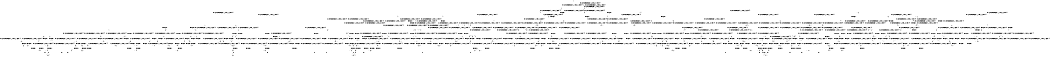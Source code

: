 digraph BCG {
size = "7, 10.5";
center = TRUE;
node [shape = circle];
0 [peripheries = 2];
0 -> 1 [label = "EX !0 !ATOMIC_EXCH_BRANCH (1, +1, TRUE, +0, 3, TRUE) !{0}"];
0 -> 2 [label = "EX !2 !ATOMIC_EXCH_BRANCH (1, +0, TRUE, +0, 1, TRUE) !{0}"];
0 -> 3 [label = "EX !1 !ATOMIC_EXCH_BRANCH (1, +1, TRUE, +0, 2, TRUE) !{0}"];
0 -> 4 [label = "EX !0 !ATOMIC_EXCH_BRANCH (1, +1, TRUE, +0, 3, TRUE) !{0}"];
1 -> 5 [label = "EX !2 !ATOMIC_EXCH_BRANCH (1, +0, TRUE, +0, 1, FALSE) !{0}"];
1 -> 6 [label = "EX !1 !ATOMIC_EXCH_BRANCH (1, +1, TRUE, +0, 2, FALSE) !{0}"];
1 -> 7 [label = "TERMINATE !0"];
2 -> 2 [label = "EX !2 !ATOMIC_EXCH_BRANCH (1, +0, TRUE, +0, 1, TRUE) !{0}"];
2 -> 8 [label = "EX !0 !ATOMIC_EXCH_BRANCH (1, +1, TRUE, +0, 3, TRUE) !{0}"];
2 -> 9 [label = "EX !1 !ATOMIC_EXCH_BRANCH (1, +1, TRUE, +0, 2, TRUE) !{0}"];
2 -> 10 [label = "EX !0 !ATOMIC_EXCH_BRANCH (1, +1, TRUE, +0, 3, TRUE) !{0}"];
3 -> 11 [label = "EX !0 !ATOMIC_EXCH_BRANCH (1, +1, TRUE, +0, 3, FALSE) !{0}"];
3 -> 12 [label = "EX !2 !ATOMIC_EXCH_BRANCH (1, +0, TRUE, +0, 1, FALSE) !{0}"];
3 -> 13 [label = "TERMINATE !1"];
3 -> 14 [label = "EX !0 !ATOMIC_EXCH_BRANCH (1, +1, TRUE, +0, 3, FALSE) !{0}"];
4 -> 15 [label = "EX !2 !ATOMIC_EXCH_BRANCH (1, +0, TRUE, +0, 1, FALSE) !{0}"];
4 -> 16 [label = "EX !1 !ATOMIC_EXCH_BRANCH (1, +1, TRUE, +0, 2, FALSE) !{0}"];
4 -> 17 [label = "TERMINATE !0"];
5 -> 18 [label = "EX !1 !ATOMIC_EXCH_BRANCH (1, +1, TRUE, +0, 2, TRUE) !{0}"];
5 -> 19 [label = "TERMINATE !0"];
5 -> 20 [label = "TERMINATE !2"];
6 -> 21 [label = "EX !2 !ATOMIC_EXCH_BRANCH (1, +0, TRUE, +0, 1, FALSE) !{0}"];
6 -> 22 [label = "TERMINATE !0"];
6 -> 23 [label = "TERMINATE !1"];
7 -> 24 [label = "EX !2 !ATOMIC_EXCH_BRANCH (1, +0, TRUE, +0, 1, FALSE) !{1}"];
7 -> 25 [label = "EX !1 !ATOMIC_EXCH_BRANCH (1, +1, TRUE, +0, 2, FALSE) !{1}"];
7 -> 26 [label = "EX !1 !ATOMIC_EXCH_BRANCH (1, +1, TRUE, +0, 2, FALSE) !{1}"];
8 -> 5 [label = "EX !2 !ATOMIC_EXCH_BRANCH (1, +0, TRUE, +0, 1, FALSE) !{0}"];
8 -> 27 [label = "EX !1 !ATOMIC_EXCH_BRANCH (1, +1, TRUE, +0, 2, FALSE) !{0}"];
8 -> 28 [label = "TERMINATE !0"];
9 -> 12 [label = "EX !2 !ATOMIC_EXCH_BRANCH (1, +0, TRUE, +0, 1, FALSE) !{0}"];
9 -> 29 [label = "EX !0 !ATOMIC_EXCH_BRANCH (1, +1, TRUE, +0, 3, FALSE) !{0}"];
9 -> 30 [label = "TERMINATE !1"];
9 -> 31 [label = "EX !0 !ATOMIC_EXCH_BRANCH (1, +1, TRUE, +0, 3, FALSE) !{0}"];
10 -> 15 [label = "EX !2 !ATOMIC_EXCH_BRANCH (1, +0, TRUE, +0, 1, FALSE) !{0}"];
10 -> 32 [label = "EX !1 !ATOMIC_EXCH_BRANCH (1, +1, TRUE, +0, 2, FALSE) !{0}"];
10 -> 33 [label = "TERMINATE !0"];
11 -> 34 [label = "EX !0 !ATOMIC_EXCH_BRANCH (1, +0, TRUE, +1, 1, TRUE) !{0}"];
11 -> 35 [label = "EX !2 !ATOMIC_EXCH_BRANCH (1, +0, TRUE, +0, 1, FALSE) !{0}"];
11 -> 36 [label = "TERMINATE !1"];
11 -> 37 [label = "EX !0 !ATOMIC_EXCH_BRANCH (1, +0, TRUE, +1, 1, TRUE) !{0}"];
12 -> 18 [label = "EX !0 !ATOMIC_EXCH_BRANCH (1, +1, TRUE, +0, 3, TRUE) !{0}"];
12 -> 38 [label = "TERMINATE !2"];
12 -> 39 [label = "TERMINATE !1"];
12 -> 40 [label = "EX !0 !ATOMIC_EXCH_BRANCH (1, +1, TRUE, +0, 3, TRUE) !{0}"];
13 -> 41 [label = "EX !0 !ATOMIC_EXCH_BRANCH (1, +1, TRUE, +0, 3, FALSE) !{0}"];
13 -> 42 [label = "EX !2 !ATOMIC_EXCH_BRANCH (1, +0, TRUE, +0, 1, FALSE) !{0}"];
13 -> 43 [label = "EX !0 !ATOMIC_EXCH_BRANCH (1, +1, TRUE, +0, 3, FALSE) !{0}"];
14 -> 44 [label = "EX !2 !ATOMIC_EXCH_BRANCH (1, +0, TRUE, +0, 1, FALSE) !{0}"];
14 -> 45 [label = "TERMINATE !1"];
14 -> 37 [label = "EX !0 !ATOMIC_EXCH_BRANCH (1, +0, TRUE, +1, 1, TRUE) !{0}"];
15 -> 40 [label = "EX !1 !ATOMIC_EXCH_BRANCH (1, +1, TRUE, +0, 2, TRUE) !{0}"];
15 -> 46 [label = "TERMINATE !0"];
15 -> 47 [label = "TERMINATE !2"];
16 -> 48 [label = "EX !2 !ATOMIC_EXCH_BRANCH (1, +0, TRUE, +0, 1, FALSE) !{0}"];
16 -> 49 [label = "TERMINATE !0"];
16 -> 50 [label = "TERMINATE !1"];
17 -> 51 [label = "EX !2 !ATOMIC_EXCH_BRANCH (1, +0, TRUE, +0, 1, FALSE) !{1}"];
17 -> 52 [label = "EX !1 !ATOMIC_EXCH_BRANCH (1, +1, TRUE, +0, 2, FALSE) !{1}"];
18 -> 53 [label = "TERMINATE !0"];
18 -> 54 [label = "TERMINATE !2"];
18 -> 55 [label = "TERMINATE !1"];
19 -> 56 [label = "EX !1 !ATOMIC_EXCH_BRANCH (1, +1, TRUE, +0, 2, TRUE) !{1}"];
19 -> 57 [label = "TERMINATE !2"];
19 -> 58 [label = "EX !1 !ATOMIC_EXCH_BRANCH (1, +1, TRUE, +0, 2, TRUE) !{1}"];
20 -> 59 [label = "EX !1 !ATOMIC_EXCH_BRANCH (1, +1, TRUE, +0, 2, TRUE) !{0}"];
20 -> 60 [label = "TERMINATE !0"];
21 -> 61 [label = "TERMINATE !0"];
21 -> 62 [label = "TERMINATE !2"];
21 -> 63 [label = "TERMINATE !1"];
22 -> 64 [label = "EX !2 !ATOMIC_EXCH_BRANCH (1, +0, TRUE, +0, 1, FALSE) !{1}"];
22 -> 65 [label = "TERMINATE !1"];
23 -> 66 [label = "EX !2 !ATOMIC_EXCH_BRANCH (1, +0, TRUE, +0, 1, FALSE) !{0}"];
23 -> 67 [label = "TERMINATE !0"];
24 -> 56 [label = "EX !1 !ATOMIC_EXCH_BRANCH (1, +1, TRUE, +0, 2, TRUE) !{1}"];
24 -> 57 [label = "TERMINATE !2"];
24 -> 58 [label = "EX !1 !ATOMIC_EXCH_BRANCH (1, +1, TRUE, +0, 2, TRUE) !{1}"];
25 -> 64 [label = "EX !2 !ATOMIC_EXCH_BRANCH (1, +0, TRUE, +0, 1, FALSE) !{1}"];
25 -> 65 [label = "TERMINATE !1"];
26 -> 68 [label = "EX !2 !ATOMIC_EXCH_BRANCH (1, +0, TRUE, +0, 1, FALSE) !{1}"];
26 -> 69 [label = "TERMINATE !1"];
27 -> 21 [label = "EX !2 !ATOMIC_EXCH_BRANCH (1, +0, TRUE, +0, 1, FALSE) !{0}"];
27 -> 70 [label = "TERMINATE !0"];
27 -> 71 [label = "TERMINATE !1"];
28 -> 24 [label = "EX !2 !ATOMIC_EXCH_BRANCH (1, +0, TRUE, +0, 1, FALSE) !{1}"];
28 -> 72 [label = "EX !1 !ATOMIC_EXCH_BRANCH (1, +1, TRUE, +0, 2, FALSE) !{1}"];
28 -> 73 [label = "EX !1 !ATOMIC_EXCH_BRANCH (1, +1, TRUE, +0, 2, FALSE) !{1}"];
29 -> 74 [label = "EX !0 !ATOMIC_EXCH_BRANCH (1, +0, TRUE, +1, 1, TRUE) !{0}"];
29 -> 35 [label = "EX !2 !ATOMIC_EXCH_BRANCH (1, +0, TRUE, +0, 1, FALSE) !{0}"];
29 -> 75 [label = "TERMINATE !1"];
29 -> 76 [label = "EX !0 !ATOMIC_EXCH_BRANCH (1, +0, TRUE, +1, 1, TRUE) !{0}"];
30 -> 42 [label = "EX !2 !ATOMIC_EXCH_BRANCH (1, +0, TRUE, +0, 1, FALSE) !{0}"];
30 -> 77 [label = "EX !0 !ATOMIC_EXCH_BRANCH (1, +1, TRUE, +0, 3, FALSE) !{0}"];
30 -> 78 [label = "EX !0 !ATOMIC_EXCH_BRANCH (1, +1, TRUE, +0, 3, FALSE) !{0}"];
31 -> 44 [label = "EX !2 !ATOMIC_EXCH_BRANCH (1, +0, TRUE, +0, 1, FALSE) !{0}"];
31 -> 79 [label = "TERMINATE !1"];
31 -> 76 [label = "EX !0 !ATOMIC_EXCH_BRANCH (1, +0, TRUE, +1, 1, TRUE) !{0}"];
32 -> 48 [label = "EX !2 !ATOMIC_EXCH_BRANCH (1, +0, TRUE, +0, 1, FALSE) !{0}"];
32 -> 80 [label = "TERMINATE !0"];
32 -> 81 [label = "TERMINATE !1"];
33 -> 51 [label = "EX !2 !ATOMIC_EXCH_BRANCH (1, +0, TRUE, +0, 1, FALSE) !{1}"];
33 -> 82 [label = "EX !1 !ATOMIC_EXCH_BRANCH (1, +1, TRUE, +0, 2, FALSE) !{1}"];
34 -> 83 [label = "EX !0 !ATOMIC_EXCH_BRANCH (1, +1, TRUE, +0, 3, TRUE) !{0}"];
34 -> 84 [label = "EX !2 !ATOMIC_EXCH_BRANCH (1, +0, TRUE, +0, 1, TRUE) !{0}"];
34 -> 85 [label = "TERMINATE !1"];
34 -> 86 [label = "EX !0 !ATOMIC_EXCH_BRANCH (1, +1, TRUE, +0, 3, TRUE) !{0}"];
35 -> 87 [label = "EX !0 !ATOMIC_EXCH_BRANCH (1, +0, TRUE, +1, 1, FALSE) !{0}"];
35 -> 88 [label = "TERMINATE !2"];
35 -> 89 [label = "TERMINATE !1"];
35 -> 90 [label = "EX !0 !ATOMIC_EXCH_BRANCH (1, +0, TRUE, +1, 1, FALSE) !{0}"];
36 -> 91 [label = "EX !0 !ATOMIC_EXCH_BRANCH (1, +0, TRUE, +1, 1, TRUE) !{0}"];
36 -> 92 [label = "EX !2 !ATOMIC_EXCH_BRANCH (1, +0, TRUE, +0, 1, FALSE) !{0}"];
36 -> 93 [label = "EX !0 !ATOMIC_EXCH_BRANCH (1, +0, TRUE, +1, 1, TRUE) !{0}"];
37 -> 94 [label = "EX !2 !ATOMIC_EXCH_BRANCH (1, +0, TRUE, +0, 1, TRUE) !{0}"];
37 -> 95 [label = "TERMINATE !1"];
37 -> 86 [label = "EX !0 !ATOMIC_EXCH_BRANCH (1, +1, TRUE, +0, 3, TRUE) !{0}"];
38 -> 59 [label = "EX !0 !ATOMIC_EXCH_BRANCH (1, +1, TRUE, +0, 3, TRUE) !{0}"];
38 -> 96 [label = "TERMINATE !1"];
38 -> 97 [label = "EX !0 !ATOMIC_EXCH_BRANCH (1, +1, TRUE, +0, 3, TRUE) !{0}"];
39 -> 98 [label = "EX !0 !ATOMIC_EXCH_BRANCH (1, +1, TRUE, +0, 3, TRUE) !{0}"];
39 -> 99 [label = "TERMINATE !2"];
39 -> 100 [label = "EX !0 !ATOMIC_EXCH_BRANCH (1, +1, TRUE, +0, 3, TRUE) !{0}"];
40 -> 101 [label = "TERMINATE !0"];
40 -> 102 [label = "TERMINATE !2"];
40 -> 103 [label = "TERMINATE !1"];
41 -> 91 [label = "EX !0 !ATOMIC_EXCH_BRANCH (1, +0, TRUE, +1, 1, TRUE) !{0}"];
41 -> 92 [label = "EX !2 !ATOMIC_EXCH_BRANCH (1, +0, TRUE, +0, 1, FALSE) !{0}"];
41 -> 93 [label = "EX !0 !ATOMIC_EXCH_BRANCH (1, +0, TRUE, +1, 1, TRUE) !{0}"];
42 -> 98 [label = "EX !0 !ATOMIC_EXCH_BRANCH (1, +1, TRUE, +0, 3, TRUE) !{0}"];
42 -> 99 [label = "TERMINATE !2"];
42 -> 100 [label = "EX !0 !ATOMIC_EXCH_BRANCH (1, +1, TRUE, +0, 3, TRUE) !{0}"];
43 -> 104 [label = "EX !2 !ATOMIC_EXCH_BRANCH (1, +0, TRUE, +0, 1, FALSE) !{0}"];
43 -> 93 [label = "EX !0 !ATOMIC_EXCH_BRANCH (1, +0, TRUE, +1, 1, TRUE) !{0}"];
44 -> 105 [label = "TERMINATE !2"];
44 -> 106 [label = "TERMINATE !1"];
44 -> 90 [label = "EX !0 !ATOMIC_EXCH_BRANCH (1, +0, TRUE, +1, 1, FALSE) !{0}"];
45 -> 104 [label = "EX !2 !ATOMIC_EXCH_BRANCH (1, +0, TRUE, +0, 1, FALSE) !{0}"];
45 -> 93 [label = "EX !0 !ATOMIC_EXCH_BRANCH (1, +0, TRUE, +1, 1, TRUE) !{0}"];
46 -> 107 [label = "EX !1 !ATOMIC_EXCH_BRANCH (1, +1, TRUE, +0, 2, TRUE) !{1}"];
46 -> 108 [label = "TERMINATE !2"];
47 -> 97 [label = "EX !1 !ATOMIC_EXCH_BRANCH (1, +1, TRUE, +0, 2, TRUE) !{0}"];
47 -> 109 [label = "TERMINATE !0"];
48 -> 110 [label = "TERMINATE !0"];
48 -> 111 [label = "TERMINATE !2"];
48 -> 112 [label = "TERMINATE !1"];
49 -> 113 [label = "EX !2 !ATOMIC_EXCH_BRANCH (1, +0, TRUE, +0, 1, FALSE) !{1}"];
49 -> 114 [label = "TERMINATE !1"];
50 -> 115 [label = "EX !2 !ATOMIC_EXCH_BRANCH (1, +0, TRUE, +0, 1, FALSE) !{0}"];
50 -> 116 [label = "TERMINATE !0"];
51 -> 107 [label = "EX !1 !ATOMIC_EXCH_BRANCH (1, +1, TRUE, +0, 2, TRUE) !{1}"];
51 -> 108 [label = "TERMINATE !2"];
52 -> 113 [label = "EX !2 !ATOMIC_EXCH_BRANCH (1, +0, TRUE, +0, 1, FALSE) !{1}"];
52 -> 114 [label = "TERMINATE !1"];
53 -> 117 [label = "TERMINATE !2"];
53 -> 118 [label = "TERMINATE !1"];
54 -> 119 [label = "TERMINATE !0"];
54 -> 120 [label = "TERMINATE !1"];
55 -> 121 [label = "TERMINATE !0"];
55 -> 122 [label = "TERMINATE !2"];
56 -> 117 [label = "TERMINATE !2"];
56 -> 118 [label = "TERMINATE !1"];
57 -> 123 [label = "EX !1 !ATOMIC_EXCH_BRANCH (1, +1, TRUE, +0, 2, TRUE) !{1}"];
57 -> 124 [label = "EX !1 !ATOMIC_EXCH_BRANCH (1, +1, TRUE, +0, 2, TRUE) !{1}"];
58 -> 125 [label = "TERMINATE !2"];
58 -> 126 [label = "TERMINATE !1"];
59 -> 119 [label = "TERMINATE !0"];
59 -> 120 [label = "TERMINATE !1"];
60 -> 127 [label = "EX !1 !ATOMIC_EXCH_BRANCH (1, +1, TRUE, +0, 2, TRUE) !{2}"];
61 -> 128 [label = "TERMINATE !2"];
61 -> 129 [label = "TERMINATE !1"];
62 -> 130 [label = "TERMINATE !0"];
62 -> 131 [label = "TERMINATE !1"];
63 -> 132 [label = "TERMINATE !0"];
63 -> 133 [label = "TERMINATE !2"];
64 -> 128 [label = "TERMINATE !2"];
64 -> 129 [label = "TERMINATE !1"];
65 -> 134 [label = "EX !2 !ATOMIC_EXCH_BRANCH (1, +0, TRUE, +0, 1, FALSE) !{2}"];
65 -> 135 [label = "EX !2 !ATOMIC_EXCH_BRANCH (1, +0, TRUE, +0, 1, FALSE) !{2}"];
66 -> 132 [label = "TERMINATE !0"];
66 -> 133 [label = "TERMINATE !2"];
67 -> 134 [label = "EX !2 !ATOMIC_EXCH_BRANCH (1, +0, TRUE, +0, 1, FALSE) !{2}"];
67 -> 135 [label = "EX !2 !ATOMIC_EXCH_BRANCH (1, +0, TRUE, +0, 1, FALSE) !{2}"];
68 -> 136 [label = "TERMINATE !2"];
68 -> 137 [label = "TERMINATE !1"];
69 -> 138 [label = "EX !2 !ATOMIC_EXCH_BRANCH (1, +0, TRUE, +0, 1, FALSE) !{2}"];
70 -> 64 [label = "EX !2 !ATOMIC_EXCH_BRANCH (1, +0, TRUE, +0, 1, FALSE) !{1}"];
70 -> 139 [label = "TERMINATE !1"];
71 -> 66 [label = "EX !2 !ATOMIC_EXCH_BRANCH (1, +0, TRUE, +0, 1, FALSE) !{0}"];
71 -> 140 [label = "TERMINATE !0"];
72 -> 64 [label = "EX !2 !ATOMIC_EXCH_BRANCH (1, +0, TRUE, +0, 1, FALSE) !{1}"];
72 -> 139 [label = "TERMINATE !1"];
73 -> 68 [label = "EX !2 !ATOMIC_EXCH_BRANCH (1, +0, TRUE, +0, 1, FALSE) !{1}"];
73 -> 141 [label = "TERMINATE !1"];
74 -> 142 [label = "EX !0 !ATOMIC_EXCH_BRANCH (1, +1, TRUE, +0, 3, TRUE) !{0}"];
74 -> 84 [label = "EX !2 !ATOMIC_EXCH_BRANCH (1, +0, TRUE, +0, 1, TRUE) !{0}"];
74 -> 143 [label = "TERMINATE !1"];
74 -> 144 [label = "EX !0 !ATOMIC_EXCH_BRANCH (1, +1, TRUE, +0, 3, TRUE) !{0}"];
75 -> 145 [label = "EX !0 !ATOMIC_EXCH_BRANCH (1, +0, TRUE, +1, 1, TRUE) !{0}"];
75 -> 92 [label = "EX !2 !ATOMIC_EXCH_BRANCH (1, +0, TRUE, +0, 1, FALSE) !{0}"];
75 -> 146 [label = "EX !0 !ATOMIC_EXCH_BRANCH (1, +0, TRUE, +1, 1, TRUE) !{0}"];
76 -> 94 [label = "EX !2 !ATOMIC_EXCH_BRANCH (1, +0, TRUE, +0, 1, TRUE) !{0}"];
76 -> 147 [label = "TERMINATE !1"];
76 -> 144 [label = "EX !0 !ATOMIC_EXCH_BRANCH (1, +1, TRUE, +0, 3, TRUE) !{0}"];
77 -> 145 [label = "EX !0 !ATOMIC_EXCH_BRANCH (1, +0, TRUE, +1, 1, TRUE) !{0}"];
77 -> 92 [label = "EX !2 !ATOMIC_EXCH_BRANCH (1, +0, TRUE, +0, 1, FALSE) !{0}"];
77 -> 146 [label = "EX !0 !ATOMIC_EXCH_BRANCH (1, +0, TRUE, +1, 1, TRUE) !{0}"];
78 -> 104 [label = "EX !2 !ATOMIC_EXCH_BRANCH (1, +0, TRUE, +0, 1, FALSE) !{0}"];
78 -> 146 [label = "EX !0 !ATOMIC_EXCH_BRANCH (1, +0, TRUE, +1, 1, TRUE) !{0}"];
79 -> 104 [label = "EX !2 !ATOMIC_EXCH_BRANCH (1, +0, TRUE, +0, 1, FALSE) !{0}"];
79 -> 146 [label = "EX !0 !ATOMIC_EXCH_BRANCH (1, +0, TRUE, +1, 1, TRUE) !{0}"];
80 -> 113 [label = "EX !2 !ATOMIC_EXCH_BRANCH (1, +0, TRUE, +0, 1, FALSE) !{1}"];
80 -> 148 [label = "TERMINATE !1"];
81 -> 115 [label = "EX !2 !ATOMIC_EXCH_BRANCH (1, +0, TRUE, +0, 1, FALSE) !{0}"];
81 -> 149 [label = "TERMINATE !0"];
82 -> 113 [label = "EX !2 !ATOMIC_EXCH_BRANCH (1, +0, TRUE, +0, 1, FALSE) !{1}"];
82 -> 148 [label = "TERMINATE !1"];
83 -> 21 [label = "EX !2 !ATOMIC_EXCH_BRANCH (1, +0, TRUE, +0, 1, FALSE) !{0}"];
83 -> 22 [label = "TERMINATE !0"];
83 -> 23 [label = "TERMINATE !1"];
84 -> 142 [label = "EX !0 !ATOMIC_EXCH_BRANCH (1, +1, TRUE, +0, 3, TRUE) !{0}"];
84 -> 84 [label = "EX !2 !ATOMIC_EXCH_BRANCH (1, +0, TRUE, +0, 1, TRUE) !{0}"];
84 -> 143 [label = "TERMINATE !1"];
84 -> 144 [label = "EX !0 !ATOMIC_EXCH_BRANCH (1, +1, TRUE, +0, 3, TRUE) !{0}"];
85 -> 150 [label = "EX !0 !ATOMIC_EXCH_BRANCH (1, +1, TRUE, +0, 3, TRUE) !{0}"];
85 -> 151 [label = "EX !2 !ATOMIC_EXCH_BRANCH (1, +0, TRUE, +0, 1, TRUE) !{0}"];
85 -> 152 [label = "EX !0 !ATOMIC_EXCH_BRANCH (1, +1, TRUE, +0, 3, TRUE) !{0}"];
86 -> 48 [label = "EX !2 !ATOMIC_EXCH_BRANCH (1, +0, TRUE, +0, 1, FALSE) !{0}"];
86 -> 49 [label = "TERMINATE !0"];
86 -> 50 [label = "TERMINATE !1"];
87 -> 61 [label = "TERMINATE !0"];
87 -> 62 [label = "TERMINATE !2"];
87 -> 63 [label = "TERMINATE !1"];
88 -> 153 [label = "EX !0 !ATOMIC_EXCH_BRANCH (1, +0, TRUE, +1, 1, FALSE) !{0}"];
88 -> 154 [label = "TERMINATE !1"];
88 -> 155 [label = "EX !0 !ATOMIC_EXCH_BRANCH (1, +0, TRUE, +1, 1, FALSE) !{0}"];
89 -> 156 [label = "EX !0 !ATOMIC_EXCH_BRANCH (1, +0, TRUE, +1, 1, FALSE) !{0}"];
89 -> 157 [label = "TERMINATE !2"];
89 -> 158 [label = "EX !0 !ATOMIC_EXCH_BRANCH (1, +0, TRUE, +1, 1, FALSE) !{0}"];
90 -> 110 [label = "TERMINATE !0"];
90 -> 111 [label = "TERMINATE !2"];
90 -> 112 [label = "TERMINATE !1"];
91 -> 150 [label = "EX !0 !ATOMIC_EXCH_BRANCH (1, +1, TRUE, +0, 3, TRUE) !{0}"];
91 -> 151 [label = "EX !2 !ATOMIC_EXCH_BRANCH (1, +0, TRUE, +0, 1, TRUE) !{0}"];
91 -> 152 [label = "EX !0 !ATOMIC_EXCH_BRANCH (1, +1, TRUE, +0, 3, TRUE) !{0}"];
92 -> 156 [label = "EX !0 !ATOMIC_EXCH_BRANCH (1, +0, TRUE, +1, 1, FALSE) !{0}"];
92 -> 157 [label = "TERMINATE !2"];
92 -> 158 [label = "EX !0 !ATOMIC_EXCH_BRANCH (1, +0, TRUE, +1, 1, FALSE) !{0}"];
93 -> 159 [label = "EX !2 !ATOMIC_EXCH_BRANCH (1, +0, TRUE, +0, 1, TRUE) !{0}"];
93 -> 152 [label = "EX !0 !ATOMIC_EXCH_BRANCH (1, +1, TRUE, +0, 3, TRUE) !{0}"];
94 -> 94 [label = "EX !2 !ATOMIC_EXCH_BRANCH (1, +0, TRUE, +0, 1, TRUE) !{0}"];
94 -> 147 [label = "TERMINATE !1"];
94 -> 144 [label = "EX !0 !ATOMIC_EXCH_BRANCH (1, +1, TRUE, +0, 3, TRUE) !{0}"];
95 -> 159 [label = "EX !2 !ATOMIC_EXCH_BRANCH (1, +0, TRUE, +0, 1, TRUE) !{0}"];
95 -> 152 [label = "EX !0 !ATOMIC_EXCH_BRANCH (1, +1, TRUE, +0, 3, TRUE) !{0}"];
96 -> 160 [label = "EX !0 !ATOMIC_EXCH_BRANCH (1, +1, TRUE, +0, 3, TRUE) !{0}"];
96 -> 161 [label = "EX !0 !ATOMIC_EXCH_BRANCH (1, +1, TRUE, +0, 3, TRUE) !{0}"];
97 -> 162 [label = "TERMINATE !0"];
97 -> 163 [label = "TERMINATE !1"];
98 -> 121 [label = "TERMINATE !0"];
98 -> 122 [label = "TERMINATE !2"];
99 -> 160 [label = "EX !0 !ATOMIC_EXCH_BRANCH (1, +1, TRUE, +0, 3, TRUE) !{0}"];
99 -> 161 [label = "EX !0 !ATOMIC_EXCH_BRANCH (1, +1, TRUE, +0, 3, TRUE) !{0}"];
100 -> 164 [label = "TERMINATE !0"];
100 -> 165 [label = "TERMINATE !2"];
101 -> 166 [label = "TERMINATE !2"];
101 -> 167 [label = "TERMINATE !1"];
102 -> 162 [label = "TERMINATE !0"];
102 -> 163 [label = "TERMINATE !1"];
103 -> 164 [label = "TERMINATE !0"];
103 -> 165 [label = "TERMINATE !2"];
104 -> 168 [label = "TERMINATE !2"];
104 -> 158 [label = "EX !0 !ATOMIC_EXCH_BRANCH (1, +0, TRUE, +1, 1, FALSE) !{0}"];
105 -> 169 [label = "TERMINATE !1"];
105 -> 155 [label = "EX !0 !ATOMIC_EXCH_BRANCH (1, +0, TRUE, +1, 1, FALSE) !{0}"];
106 -> 168 [label = "TERMINATE !2"];
106 -> 158 [label = "EX !0 !ATOMIC_EXCH_BRANCH (1, +0, TRUE, +1, 1, FALSE) !{0}"];
107 -> 166 [label = "TERMINATE !2"];
107 -> 167 [label = "TERMINATE !1"];
108 -> 170 [label = "EX !1 !ATOMIC_EXCH_BRANCH (1, +1, TRUE, +0, 2, TRUE) !{1}"];
109 -> 171 [label = "EX !1 !ATOMIC_EXCH_BRANCH (1, +1, TRUE, +0, 2, TRUE) !{2}"];
110 -> 172 [label = "TERMINATE !2"];
110 -> 173 [label = "TERMINATE !1"];
111 -> 174 [label = "TERMINATE !0"];
111 -> 175 [label = "TERMINATE !1"];
112 -> 176 [label = "TERMINATE !0"];
112 -> 177 [label = "TERMINATE !2"];
113 -> 172 [label = "TERMINATE !2"];
113 -> 173 [label = "TERMINATE !1"];
114 -> 178 [label = "EX !2 !ATOMIC_EXCH_BRANCH (1, +0, TRUE, +0, 1, FALSE) !{2}"];
115 -> 176 [label = "TERMINATE !0"];
115 -> 177 [label = "TERMINATE !2"];
116 -> 178 [label = "EX !2 !ATOMIC_EXCH_BRANCH (1, +0, TRUE, +0, 1, FALSE) !{2}"];
117 -> 179 [label = "TERMINATE !1"];
118 -> 180 [label = "TERMINATE !2"];
119 -> 181 [label = "TERMINATE !1"];
120 -> 182 [label = "TERMINATE !0"];
121 -> 180 [label = "TERMINATE !2"];
122 -> 182 [label = "TERMINATE !0"];
123 -> 179 [label = "TERMINATE !1"];
124 -> 183 [label = "TERMINATE !1"];
125 -> 183 [label = "TERMINATE !1"];
126 -> 184 [label = "TERMINATE !2"];
127 -> 181 [label = "TERMINATE !1"];
128 -> 185 [label = "TERMINATE !1"];
129 -> 186 [label = "TERMINATE !2"];
130 -> 187 [label = "TERMINATE !1"];
131 -> 188 [label = "TERMINATE !0"];
132 -> 186 [label = "TERMINATE !2"];
133 -> 188 [label = "TERMINATE !0"];
134 -> 186 [label = "TERMINATE !2"];
135 -> 189 [label = "TERMINATE !2"];
136 -> 190 [label = "TERMINATE !1"];
137 -> 191 [label = "TERMINATE !2"];
138 -> 191 [label = "TERMINATE !2"];
139 -> 134 [label = "EX !2 !ATOMIC_EXCH_BRANCH (1, +0, TRUE, +0, 1, FALSE) !{2}"];
139 -> 135 [label = "EX !2 !ATOMIC_EXCH_BRANCH (1, +0, TRUE, +0, 1, FALSE) !{2}"];
140 -> 134 [label = "EX !2 !ATOMIC_EXCH_BRANCH (1, +0, TRUE, +0, 1, FALSE) !{2}"];
140 -> 135 [label = "EX !2 !ATOMIC_EXCH_BRANCH (1, +0, TRUE, +0, 1, FALSE) !{2}"];
141 -> 138 [label = "EX !2 !ATOMIC_EXCH_BRANCH (1, +0, TRUE, +0, 1, FALSE) !{2}"];
142 -> 21 [label = "EX !2 !ATOMIC_EXCH_BRANCH (1, +0, TRUE, +0, 1, FALSE) !{0}"];
142 -> 70 [label = "TERMINATE !0"];
142 -> 71 [label = "TERMINATE !1"];
143 -> 192 [label = "EX !0 !ATOMIC_EXCH_BRANCH (1, +1, TRUE, +0, 3, TRUE) !{0}"];
143 -> 151 [label = "EX !2 !ATOMIC_EXCH_BRANCH (1, +0, TRUE, +0, 1, TRUE) !{0}"];
143 -> 193 [label = "EX !0 !ATOMIC_EXCH_BRANCH (1, +1, TRUE, +0, 3, TRUE) !{0}"];
144 -> 48 [label = "EX !2 !ATOMIC_EXCH_BRANCH (1, +0, TRUE, +0, 1, FALSE) !{0}"];
144 -> 80 [label = "TERMINATE !0"];
144 -> 81 [label = "TERMINATE !1"];
145 -> 192 [label = "EX !0 !ATOMIC_EXCH_BRANCH (1, +1, TRUE, +0, 3, TRUE) !{0}"];
145 -> 151 [label = "EX !2 !ATOMIC_EXCH_BRANCH (1, +0, TRUE, +0, 1, TRUE) !{0}"];
145 -> 193 [label = "EX !0 !ATOMIC_EXCH_BRANCH (1, +1, TRUE, +0, 3, TRUE) !{0}"];
146 -> 159 [label = "EX !2 !ATOMIC_EXCH_BRANCH (1, +0, TRUE, +0, 1, TRUE) !{0}"];
146 -> 193 [label = "EX !0 !ATOMIC_EXCH_BRANCH (1, +1, TRUE, +0, 3, TRUE) !{0}"];
147 -> 159 [label = "EX !2 !ATOMIC_EXCH_BRANCH (1, +0, TRUE, +0, 1, TRUE) !{0}"];
147 -> 193 [label = "EX !0 !ATOMIC_EXCH_BRANCH (1, +1, TRUE, +0, 3, TRUE) !{0}"];
148 -> 178 [label = "EX !2 !ATOMIC_EXCH_BRANCH (1, +0, TRUE, +0, 1, FALSE) !{2}"];
149 -> 178 [label = "EX !2 !ATOMIC_EXCH_BRANCH (1, +0, TRUE, +0, 1, FALSE) !{2}"];
150 -> 66 [label = "EX !2 !ATOMIC_EXCH_BRANCH (1, +0, TRUE, +0, 1, FALSE) !{0}"];
150 -> 67 [label = "TERMINATE !0"];
151 -> 192 [label = "EX !0 !ATOMIC_EXCH_BRANCH (1, +1, TRUE, +0, 3, TRUE) !{0}"];
151 -> 151 [label = "EX !2 !ATOMIC_EXCH_BRANCH (1, +0, TRUE, +0, 1, TRUE) !{0}"];
151 -> 193 [label = "EX !0 !ATOMIC_EXCH_BRANCH (1, +1, TRUE, +0, 3, TRUE) !{0}"];
152 -> 115 [label = "EX !2 !ATOMIC_EXCH_BRANCH (1, +0, TRUE, +0, 1, FALSE) !{0}"];
152 -> 116 [label = "TERMINATE !0"];
153 -> 130 [label = "TERMINATE !0"];
153 -> 131 [label = "TERMINATE !1"];
154 -> 194 [label = "EX !0 !ATOMIC_EXCH_BRANCH (1, +0, TRUE, +1, 1, FALSE) !{0}"];
154 -> 195 [label = "EX !0 !ATOMIC_EXCH_BRANCH (1, +0, TRUE, +1, 1, FALSE) !{0}"];
155 -> 174 [label = "TERMINATE !0"];
155 -> 175 [label = "TERMINATE !1"];
156 -> 132 [label = "TERMINATE !0"];
156 -> 133 [label = "TERMINATE !2"];
157 -> 194 [label = "EX !0 !ATOMIC_EXCH_BRANCH (1, +0, TRUE, +1, 1, FALSE) !{0}"];
157 -> 195 [label = "EX !0 !ATOMIC_EXCH_BRANCH (1, +0, TRUE, +1, 1, FALSE) !{0}"];
158 -> 176 [label = "TERMINATE !0"];
158 -> 177 [label = "TERMINATE !2"];
159 -> 159 [label = "EX !2 !ATOMIC_EXCH_BRANCH (1, +0, TRUE, +0, 1, TRUE) !{0}"];
159 -> 193 [label = "EX !0 !ATOMIC_EXCH_BRANCH (1, +1, TRUE, +0, 3, TRUE) !{0}"];
160 -> 182 [label = "TERMINATE !0"];
161 -> 196 [label = "TERMINATE !0"];
162 -> 197 [label = "TERMINATE !1"];
163 -> 196 [label = "TERMINATE !0"];
164 -> 198 [label = "TERMINATE !2"];
165 -> 196 [label = "TERMINATE !0"];
166 -> 199 [label = "TERMINATE !1"];
167 -> 198 [label = "TERMINATE !2"];
168 -> 195 [label = "EX !0 !ATOMIC_EXCH_BRANCH (1, +0, TRUE, +1, 1, FALSE) !{0}"];
169 -> 195 [label = "EX !0 !ATOMIC_EXCH_BRANCH (1, +0, TRUE, +1, 1, FALSE) !{0}"];
170 -> 199 [label = "TERMINATE !1"];
171 -> 197 [label = "TERMINATE !1"];
172 -> 200 [label = "TERMINATE !1"];
173 -> 201 [label = "TERMINATE !2"];
174 -> 202 [label = "TERMINATE !1"];
175 -> 203 [label = "TERMINATE !0"];
176 -> 201 [label = "TERMINATE !2"];
177 -> 203 [label = "TERMINATE !0"];
178 -> 201 [label = "TERMINATE !2"];
179 -> 204 [label = "exit"];
180 -> 204 [label = "exit"];
181 -> 204 [label = "exit"];
182 -> 204 [label = "exit"];
183 -> 205 [label = "exit"];
184 -> 205 [label = "exit"];
185 -> 204 [label = "exit"];
186 -> 204 [label = "exit"];
187 -> 204 [label = "exit"];
188 -> 204 [label = "exit"];
189 -> 206 [label = "exit"];
190 -> 205 [label = "exit"];
191 -> 205 [label = "exit"];
192 -> 66 [label = "EX !2 !ATOMIC_EXCH_BRANCH (1, +0, TRUE, +0, 1, FALSE) !{0}"];
192 -> 140 [label = "TERMINATE !0"];
193 -> 115 [label = "EX !2 !ATOMIC_EXCH_BRANCH (1, +0, TRUE, +0, 1, FALSE) !{0}"];
193 -> 149 [label = "TERMINATE !0"];
194 -> 188 [label = "TERMINATE !0"];
195 -> 203 [label = "TERMINATE !0"];
196 -> 207 [label = "exit"];
197 -> 207 [label = "exit"];
198 -> 207 [label = "exit"];
199 -> 207 [label = "exit"];
200 -> 207 [label = "exit"];
201 -> 207 [label = "exit"];
202 -> 207 [label = "exit"];
203 -> 207 [label = "exit"];
}
